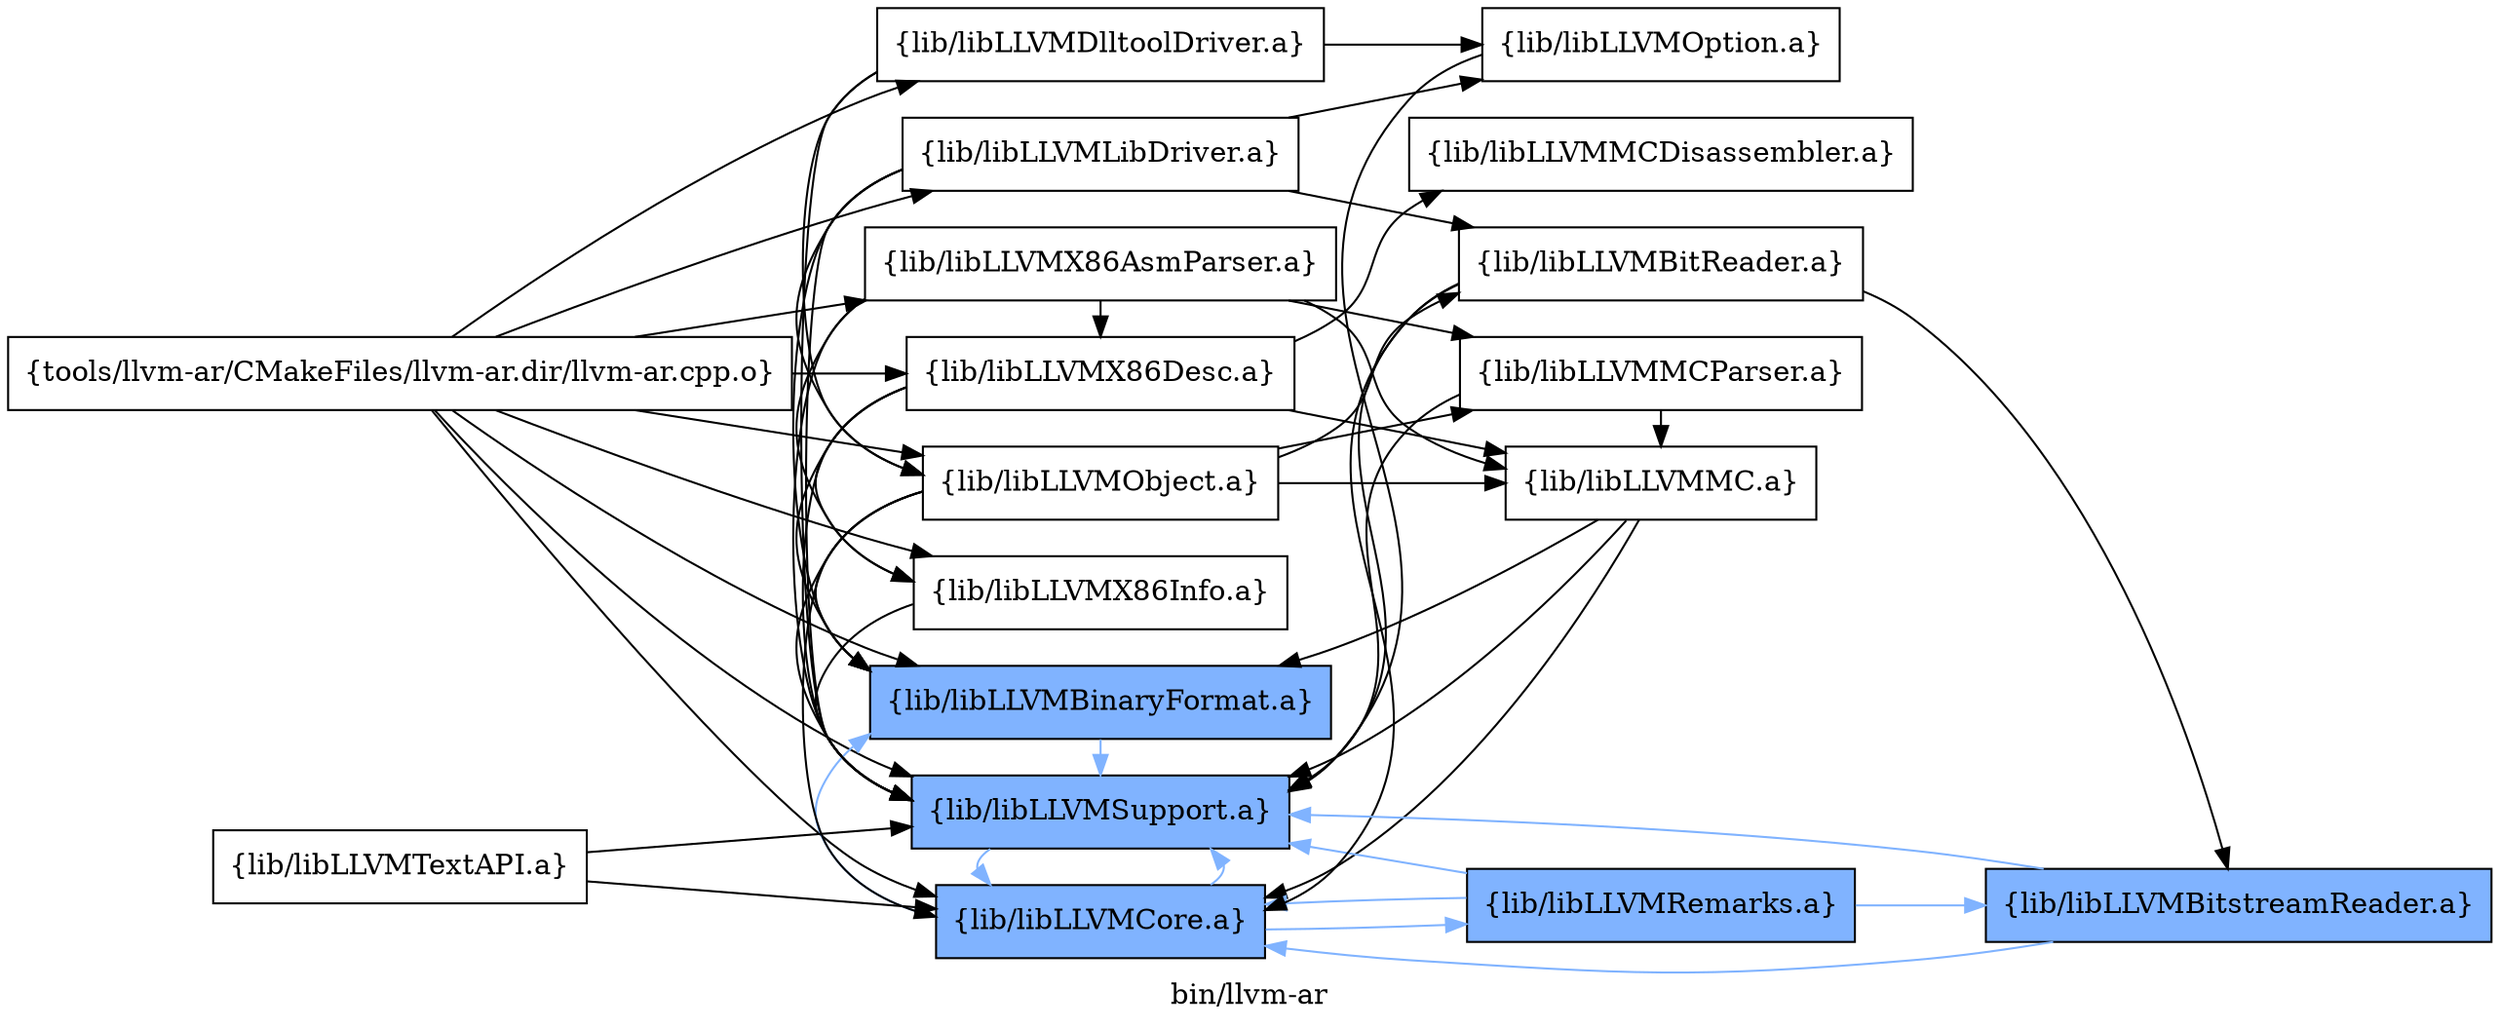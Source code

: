 digraph "bin/llvm-ar" {
	label="bin/llvm-ar";
	rankdir=LR;
	{ rank=same; Node0x559ae42ee868;  }
	{ rank=same; Node0x559ae42f7328; Node0x559ae42f7828; Node0x559ae42f7c88; Node0x559ae42f8188; Node0x559ae42eefe8; Node0x559ae42eeae8; Node0x559ae42ef088; Node0x559ae42effd8; Node0x559ae42efb28;  }
	{ rank=same; Node0x559ae42f0488; Node0x559ae42f1518; Node0x559ae42f09d8; Node0x559ae42f3278; Node0x559ae42f1888; Node0x559ae42f19c8;  }

	Node0x559ae42ee868 [shape=record,shape=box,group=0,label="{tools/llvm-ar/CMakeFiles/llvm-ar.dir/llvm-ar.cpp.o}"];
	Node0x559ae42ee868 -> Node0x559ae42f7328;
	Node0x559ae42ee868 -> Node0x559ae42f7828;
	Node0x559ae42ee868 -> Node0x559ae42f7c88;
	Node0x559ae42ee868 -> Node0x559ae42f8188;
	Node0x559ae42ee868 -> Node0x559ae42eefe8;
	Node0x559ae42ee868 -> Node0x559ae42eeae8;
	Node0x559ae42ee868 -> Node0x559ae42ef088;
	Node0x559ae42ee868 -> Node0x559ae42effd8;
	Node0x559ae42ee868 -> Node0x559ae42efb28;
	Node0x559ae42f7328 [shape=record,shape=box,group=0,label="{lib/libLLVMX86AsmParser.a}"];
	Node0x559ae42f7328 -> Node0x559ae42f7828;
	Node0x559ae42f7328 -> Node0x559ae42f7c88;
	Node0x559ae42f7328 -> Node0x559ae42efb28;
	Node0x559ae42f7328 -> Node0x559ae42f0488;
	Node0x559ae42f7328 -> Node0x559ae42f1518;
	Node0x559ae42f7828 [shape=record,shape=box,group=0,label="{lib/libLLVMX86Desc.a}"];
	Node0x559ae42f7828 -> Node0x559ae42efb28;
	Node0x559ae42f7828 -> Node0x559ae42f1518;
	Node0x559ae42f7828 -> Node0x559ae42f7c88;
	Node0x559ae42f7828 -> Node0x559ae42f09d8;
	Node0x559ae42f7828 -> Node0x559ae42f8188;
	Node0x559ae42f7c88 [shape=record,shape=box,group=0,label="{lib/libLLVMX86Info.a}"];
	Node0x559ae42f7c88 -> Node0x559ae42efb28;
	Node0x559ae42f8188 [shape=record,shape=box,group=1,style=filled,fillcolor="0.600000 0.5 1",label="{lib/libLLVMBinaryFormat.a}"];
	Node0x559ae42f8188 -> Node0x559ae42efb28[color="0.600000 0.5 1"];
	Node0x559ae42eefe8 [shape=record,shape=box,group=1,style=filled,fillcolor="0.600000 0.5 1",label="{lib/libLLVMCore.a}"];
	Node0x559ae42eefe8 -> Node0x559ae42efb28[color="0.600000 0.5 1"];
	Node0x559ae42eefe8 -> Node0x559ae42f8188[color="0.600000 0.5 1"];
	Node0x559ae42eefe8 -> Node0x559ae42f3278[color="0.600000 0.5 1"];
	Node0x559ae42eeae8 [shape=record,shape=box,group=0,label="{lib/libLLVMDlltoolDriver.a}"];
	Node0x559ae42eeae8 -> Node0x559ae42effd8;
	Node0x559ae42eeae8 -> Node0x559ae42efb28;
	Node0x559ae42eeae8 -> Node0x559ae42f1888;
	Node0x559ae42ef088 [shape=record,shape=box,group=0,label="{lib/libLLVMLibDriver.a}"];
	Node0x559ae42ef088 -> Node0x559ae42f8188;
	Node0x559ae42ef088 -> Node0x559ae42effd8;
	Node0x559ae42ef088 -> Node0x559ae42efb28;
	Node0x559ae42ef088 -> Node0x559ae42f1888;
	Node0x559ae42ef088 -> Node0x559ae42f19c8;
	Node0x559ae42effd8 [shape=record,shape=box,group=0,label="{lib/libLLVMObject.a}"];
	Node0x559ae42effd8 -> Node0x559ae42efb28;
	Node0x559ae42effd8 -> Node0x559ae42f8188;
	Node0x559ae42effd8 -> Node0x559ae42eefe8;
	Node0x559ae42effd8 -> Node0x559ae42f1518;
	Node0x559ae42effd8 -> Node0x559ae42f19c8;
	Node0x559ae42effd8 -> Node0x559ae42f0488;
	Node0x559ae42efb28 [shape=record,shape=box,group=1,style=filled,fillcolor="0.600000 0.5 1",label="{lib/libLLVMSupport.a}"];
	Node0x559ae42efb28 -> Node0x559ae42eefe8[color="0.600000 0.5 1"];
	Node0x559ae42f0488 [shape=record,shape=box,group=0,label="{lib/libLLVMMCParser.a}"];
	Node0x559ae42f0488 -> Node0x559ae42efb28;
	Node0x559ae42f0488 -> Node0x559ae42f1518;
	Node0x559ae42f1518 [shape=record,shape=box,group=0,label="{lib/libLLVMMC.a}"];
	Node0x559ae42f1518 -> Node0x559ae42efb28;
	Node0x559ae42f1518 -> Node0x559ae42f8188;
	Node0x559ae42f1518 -> Node0x559ae42eefe8;
	Node0x559ae42f09d8 [shape=record,shape=box,group=0,label="{lib/libLLVMMCDisassembler.a}"];
	Node0x559ae42f3278 [shape=record,shape=box,group=1,style=filled,fillcolor="0.600000 0.5 1",label="{lib/libLLVMRemarks.a}"];
	Node0x559ae42f3278 -> Node0x559ae42efb28[color="0.600000 0.5 1"];
	Node0x559ae42f3278 -> Node0x559ae42eefe8[color="0.600000 0.5 1"];
	Node0x559ae42f3278 -> Node0x559ae42f3908[color="0.600000 0.5 1"];
	Node0x559ae42f1888 [shape=record,shape=box,group=0,label="{lib/libLLVMOption.a}"];
	Node0x559ae42f1888 -> Node0x559ae42efb28;
	Node0x559ae42f19c8 [shape=record,shape=box,group=0,label="{lib/libLLVMBitReader.a}"];
	Node0x559ae42f19c8 -> Node0x559ae42eefe8;
	Node0x559ae42f19c8 -> Node0x559ae42efb28;
	Node0x559ae42f19c8 -> Node0x559ae42f3908;
	Node0x559ae42f1f68 [shape=record,shape=box,group=0,label="{lib/libLLVMTextAPI.a}"];
	Node0x559ae42f1f68 -> Node0x559ae42efb28;
	Node0x559ae42f1f68 -> Node0x559ae42eefe8;
	Node0x559ae42f3908 [shape=record,shape=box,group=1,style=filled,fillcolor="0.600000 0.5 1",label="{lib/libLLVMBitstreamReader.a}"];
	Node0x559ae42f3908 -> Node0x559ae42eefe8[color="0.600000 0.5 1"];
	Node0x559ae42f3908 -> Node0x559ae42efb28[color="0.600000 0.5 1"];
}

